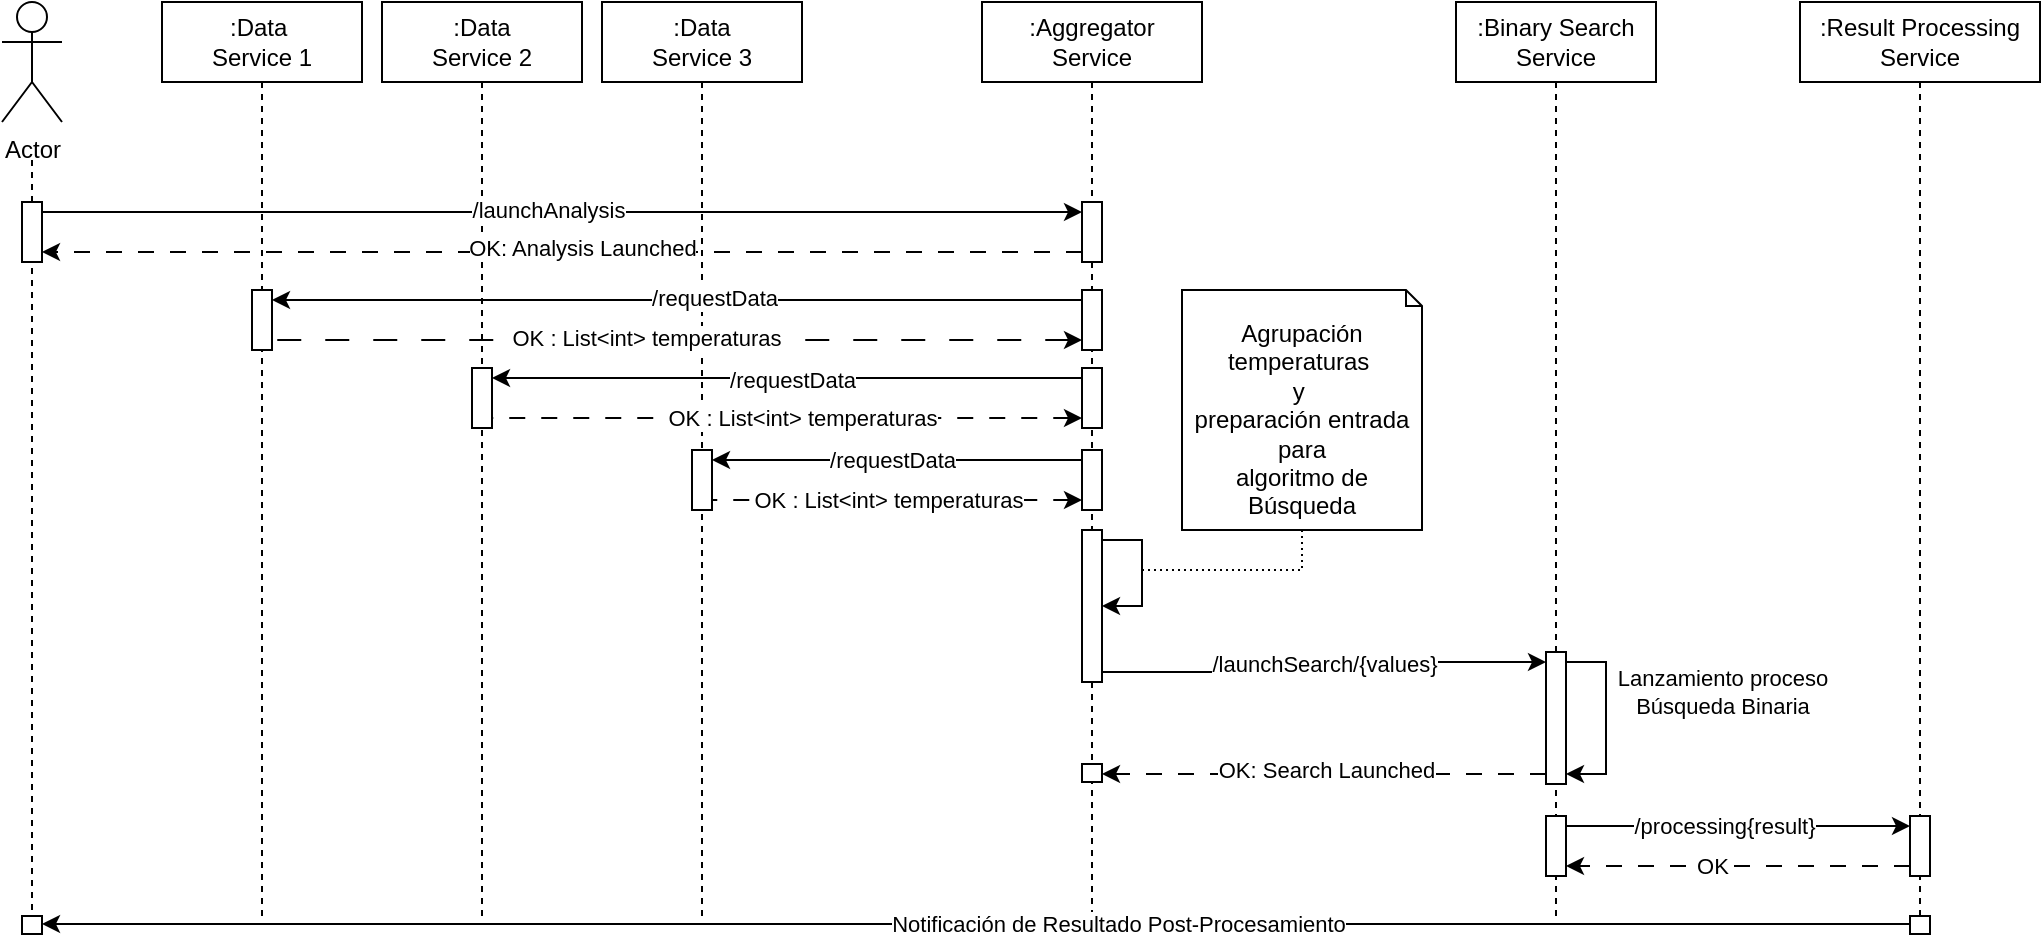 <mxfile version="24.7.10">
  <diagram name="Página-1" id="wN3zh7x_to7Bgk0YpBpk">
    <mxGraphModel dx="1562" dy="530" grid="1" gridSize="10" guides="1" tooltips="1" connect="1" arrows="1" fold="1" page="1" pageScale="1" pageWidth="827" pageHeight="1169" math="0" shadow="0">
      <root>
        <mxCell id="0" />
        <mxCell id="1" parent="0" />
        <mxCell id="2NMCAECLGo8Og_-4-Das-1" value="&lt;div&gt;:Data&amp;nbsp;&lt;/div&gt;&lt;div&gt;Service 1 &lt;br&gt;&lt;/div&gt;" style="shape=umlLifeline;perimeter=lifelinePerimeter;whiteSpace=wrap;html=1;container=1;dropTarget=0;collapsible=0;recursiveResize=0;outlineConnect=0;portConstraint=eastwest;newEdgeStyle={&quot;edgeStyle&quot;:&quot;elbowEdgeStyle&quot;,&quot;elbow&quot;:&quot;vertical&quot;,&quot;curved&quot;:0,&quot;rounded&quot;:0};" parent="1" vertex="1">
          <mxGeometry x="80" y="40" width="100" height="460" as="geometry" />
        </mxCell>
        <mxCell id="2NMCAECLGo8Og_-4-Das-2" value="" style="html=1;points=[[0,0,0,0,5],[0,1,0,0,-5],[1,0,0,0,5],[1,1,0,0,-5]];perimeter=orthogonalPerimeter;outlineConnect=0;targetShapes=umlLifeline;portConstraint=eastwest;newEdgeStyle={&quot;curved&quot;:0,&quot;rounded&quot;:0};" parent="2NMCAECLGo8Og_-4-Das-1" vertex="1">
          <mxGeometry x="45" y="144" width="10" height="30" as="geometry" />
        </mxCell>
        <mxCell id="2NMCAECLGo8Og_-4-Das-3" value="&lt;div&gt;:Data&lt;/div&gt;&lt;div&gt;Service 2&lt;br&gt;&lt;/div&gt;" style="shape=umlLifeline;perimeter=lifelinePerimeter;whiteSpace=wrap;html=1;container=1;dropTarget=0;collapsible=0;recursiveResize=0;outlineConnect=0;portConstraint=eastwest;newEdgeStyle={&quot;edgeStyle&quot;:&quot;elbowEdgeStyle&quot;,&quot;elbow&quot;:&quot;vertical&quot;,&quot;curved&quot;:0,&quot;rounded&quot;:0};" parent="1" vertex="1">
          <mxGeometry x="190" y="40" width="100" height="460" as="geometry" />
        </mxCell>
        <mxCell id="2NMCAECLGo8Og_-4-Das-4" value="" style="html=1;points=[[0,0,0,0,5],[0,1,0,0,-5],[1,0,0,0,5],[1,1,0,0,-5]];perimeter=orthogonalPerimeter;outlineConnect=0;targetShapes=umlLifeline;portConstraint=eastwest;newEdgeStyle={&quot;curved&quot;:0,&quot;rounded&quot;:0};" parent="2NMCAECLGo8Og_-4-Das-3" vertex="1">
          <mxGeometry x="45" y="183" width="10" height="30" as="geometry" />
        </mxCell>
        <mxCell id="2NMCAECLGo8Og_-4-Das-5" value="&lt;div&gt;:Data&lt;/div&gt;&lt;div&gt;Service 3&lt;br&gt;&lt;/div&gt;" style="shape=umlLifeline;perimeter=lifelinePerimeter;whiteSpace=wrap;html=1;container=1;dropTarget=0;collapsible=0;recursiveResize=0;outlineConnect=0;portConstraint=eastwest;newEdgeStyle={&quot;edgeStyle&quot;:&quot;elbowEdgeStyle&quot;,&quot;elbow&quot;:&quot;vertical&quot;,&quot;curved&quot;:0,&quot;rounded&quot;:0};" parent="1" vertex="1">
          <mxGeometry x="300" y="40" width="100" height="460" as="geometry" />
        </mxCell>
        <mxCell id="2NMCAECLGo8Og_-4-Das-6" value="" style="html=1;points=[[0,0,0,0,5],[0,1,0,0,-5],[1,0,0,0,5],[1,1,0,0,-5]];perimeter=orthogonalPerimeter;outlineConnect=0;targetShapes=umlLifeline;portConstraint=eastwest;newEdgeStyle={&quot;curved&quot;:0,&quot;rounded&quot;:0};" parent="2NMCAECLGo8Og_-4-Das-5" vertex="1">
          <mxGeometry x="45" y="224" width="10" height="30" as="geometry" />
        </mxCell>
        <mxCell id="2NMCAECLGo8Og_-4-Das-7" value="&lt;div&gt;:Aggregator&lt;/div&gt;&lt;div&gt;Service&lt;/div&gt;" style="shape=umlLifeline;perimeter=lifelinePerimeter;whiteSpace=wrap;html=1;container=1;dropTarget=0;collapsible=0;recursiveResize=0;outlineConnect=0;portConstraint=eastwest;newEdgeStyle={&quot;edgeStyle&quot;:&quot;elbowEdgeStyle&quot;,&quot;elbow&quot;:&quot;vertical&quot;,&quot;curved&quot;:0,&quot;rounded&quot;:0};" parent="1" vertex="1">
          <mxGeometry x="490" y="40" width="110" height="460" as="geometry" />
        </mxCell>
        <mxCell id="2NMCAECLGo8Og_-4-Das-8" value="" style="html=1;points=[[0,0,0,0,5],[0,1,0,0,-5],[1,0,0,0,5],[1,1,0,0,-5]];perimeter=orthogonalPerimeter;outlineConnect=0;targetShapes=umlLifeline;portConstraint=eastwest;newEdgeStyle={&quot;curved&quot;:0,&quot;rounded&quot;:0};" parent="2NMCAECLGo8Og_-4-Das-7" vertex="1">
          <mxGeometry x="50" y="144" width="10" height="30" as="geometry" />
        </mxCell>
        <mxCell id="2NMCAECLGo8Og_-4-Das-9" value="" style="html=1;points=[[0,0,0,0,5],[0,1,0,0,-5],[1,0,0,0,5],[1,1,0,0,-5]];perimeter=orthogonalPerimeter;outlineConnect=0;targetShapes=umlLifeline;portConstraint=eastwest;newEdgeStyle={&quot;curved&quot;:0,&quot;rounded&quot;:0};" parent="2NMCAECLGo8Og_-4-Das-7" vertex="1">
          <mxGeometry x="50" y="183" width="10" height="30" as="geometry" />
        </mxCell>
        <mxCell id="2NMCAECLGo8Og_-4-Das-10" value="" style="html=1;points=[[0,0,0,0,5],[0,1,0,0,-5],[1,0,0,0,5],[1,1,0,0,-5]];perimeter=orthogonalPerimeter;outlineConnect=0;targetShapes=umlLifeline;portConstraint=eastwest;newEdgeStyle={&quot;curved&quot;:0,&quot;rounded&quot;:0};" parent="2NMCAECLGo8Og_-4-Das-7" vertex="1">
          <mxGeometry x="50" y="224" width="10" height="30" as="geometry" />
        </mxCell>
        <mxCell id="2NMCAECLGo8Og_-4-Das-11" value="" style="html=1;points=[[0,0,0,0,5],[0,1,0,0,-5],[1,0,0,0,5],[1,1,0,0,-5]];perimeter=orthogonalPerimeter;outlineConnect=0;targetShapes=umlLifeline;portConstraint=eastwest;newEdgeStyle={&quot;curved&quot;:0,&quot;rounded&quot;:0};" parent="2NMCAECLGo8Og_-4-Das-7" vertex="1">
          <mxGeometry x="50" y="264" width="10" height="76" as="geometry" />
        </mxCell>
        <mxCell id="2NMCAECLGo8Og_-4-Das-12" style="edgeStyle=orthogonalEdgeStyle;rounded=0;orthogonalLoop=1;jettySize=auto;html=1;curved=0;exitX=1;exitY=0;exitDx=0;exitDy=5;exitPerimeter=0;" parent="2NMCAECLGo8Og_-4-Das-7" source="2NMCAECLGo8Og_-4-Das-11" target="2NMCAECLGo8Og_-4-Das-11" edge="1">
          <mxGeometry relative="1" as="geometry" />
        </mxCell>
        <mxCell id="2NMCAECLGo8Og_-4-Das-13" value="" style="html=1;points=[[0,0,0,0,5],[0,1,0,0,-5],[1,0,0,0,5],[1,1,0,0,-5]];perimeter=orthogonalPerimeter;outlineConnect=0;targetShapes=umlLifeline;portConstraint=eastwest;newEdgeStyle={&quot;curved&quot;:0,&quot;rounded&quot;:0};" parent="2NMCAECLGo8Og_-4-Das-7" vertex="1">
          <mxGeometry x="50" y="381" width="10" height="9" as="geometry" />
        </mxCell>
        <mxCell id="2NMCAECLGo8Og_-4-Das-14" value="" style="html=1;points=[[0,0,0,0,5],[0,1,0,0,-5],[1,0,0,0,5],[1,1,0,0,-5]];perimeter=orthogonalPerimeter;outlineConnect=0;targetShapes=umlLifeline;portConstraint=eastwest;newEdgeStyle={&quot;curved&quot;:0,&quot;rounded&quot;:0};" parent="2NMCAECLGo8Og_-4-Das-7" vertex="1">
          <mxGeometry x="50" y="100" width="10" height="30" as="geometry" />
        </mxCell>
        <mxCell id="2NMCAECLGo8Og_-4-Das-15" value="&lt;div&gt;:Binary Search&lt;br&gt;&lt;/div&gt;&lt;div&gt;Service&lt;/div&gt;" style="shape=umlLifeline;perimeter=lifelinePerimeter;whiteSpace=wrap;html=1;container=1;dropTarget=0;collapsible=0;recursiveResize=0;outlineConnect=0;portConstraint=eastwest;newEdgeStyle={&quot;edgeStyle&quot;:&quot;elbowEdgeStyle&quot;,&quot;elbow&quot;:&quot;vertical&quot;,&quot;curved&quot;:0,&quot;rounded&quot;:0};" parent="1" vertex="1">
          <mxGeometry x="727" y="40" width="100" height="460" as="geometry" />
        </mxCell>
        <mxCell id="2NMCAECLGo8Og_-4-Das-16" value="" style="html=1;points=[[0,0,0,0,5],[0,1,0,0,-5],[1,0,0,0,5],[1,1,0,0,-5]];perimeter=orthogonalPerimeter;outlineConnect=0;targetShapes=umlLifeline;portConstraint=eastwest;newEdgeStyle={&quot;curved&quot;:0,&quot;rounded&quot;:0};" parent="2NMCAECLGo8Og_-4-Das-15" vertex="1">
          <mxGeometry x="45" y="325" width="10" height="66" as="geometry" />
        </mxCell>
        <mxCell id="2NMCAECLGo8Og_-4-Das-17" style="edgeStyle=orthogonalEdgeStyle;rounded=0;orthogonalLoop=1;jettySize=auto;html=1;curved=0;exitX=1;exitY=0;exitDx=0;exitDy=5;exitPerimeter=0;entryX=1;entryY=1;entryDx=0;entryDy=-5;entryPerimeter=0;" parent="2NMCAECLGo8Og_-4-Das-15" source="2NMCAECLGo8Og_-4-Das-16" target="2NMCAECLGo8Og_-4-Das-16" edge="1">
          <mxGeometry relative="1" as="geometry" />
        </mxCell>
        <mxCell id="2NMCAECLGo8Og_-4-Das-18" value="&lt;div&gt;Lanzamiento proceso&lt;/div&gt;&lt;div&gt;Búsqueda Binaria&lt;br&gt;&lt;/div&gt;" style="edgeLabel;html=1;align=center;verticalAlign=middle;resizable=0;points=[];" parent="2NMCAECLGo8Og_-4-Das-17" vertex="1" connectable="0">
          <mxGeometry x="-0.144" y="-2" relative="1" as="geometry">
            <mxPoint x="60" y="-6" as="offset" />
          </mxGeometry>
        </mxCell>
        <mxCell id="2NMCAECLGo8Og_-4-Das-20" value="" style="html=1;points=[[0,0,0,0,5],[0,1,0,0,-5],[1,0,0,0,5],[1,1,0,0,-5]];perimeter=orthogonalPerimeter;outlineConnect=0;targetShapes=umlLifeline;portConstraint=eastwest;newEdgeStyle={&quot;curved&quot;:0,&quot;rounded&quot;:0};" parent="2NMCAECLGo8Og_-4-Das-15" vertex="1">
          <mxGeometry x="45" y="407" width="10" height="30" as="geometry" />
        </mxCell>
        <mxCell id="2NMCAECLGo8Og_-4-Das-22" value=":Result Processing&lt;div&gt;Service&lt;/div&gt;" style="shape=umlLifeline;perimeter=lifelinePerimeter;whiteSpace=wrap;html=1;container=1;dropTarget=0;collapsible=0;recursiveResize=0;outlineConnect=0;portConstraint=eastwest;newEdgeStyle={&quot;edgeStyle&quot;:&quot;elbowEdgeStyle&quot;,&quot;elbow&quot;:&quot;vertical&quot;,&quot;curved&quot;:0,&quot;rounded&quot;:0};" parent="1" vertex="1">
          <mxGeometry x="899" y="40" width="120" height="460" as="geometry" />
        </mxCell>
        <mxCell id="2NMCAECLGo8Og_-4-Das-23" value="" style="html=1;points=[[0,0,0,0,5],[0,1,0,0,-5],[1,0,0,0,5],[1,1,0,0,-5]];perimeter=orthogonalPerimeter;outlineConnect=0;targetShapes=umlLifeline;portConstraint=eastwest;newEdgeStyle={&quot;curved&quot;:0,&quot;rounded&quot;:0};" parent="2NMCAECLGo8Og_-4-Das-22" vertex="1">
          <mxGeometry x="55" y="407" width="10" height="30" as="geometry" />
        </mxCell>
        <mxCell id="2NMCAECLGo8Og_-4-Das-24" value="" style="html=1;points=[[0,0,0,0,5],[0,1,0,0,-5],[1,0,0,0,5],[1,1,0,0,-5]];perimeter=orthogonalPerimeter;outlineConnect=0;targetShapes=umlLifeline;portConstraint=eastwest;newEdgeStyle={&quot;curved&quot;:0,&quot;rounded&quot;:0};" parent="2NMCAECLGo8Og_-4-Das-22" vertex="1">
          <mxGeometry x="55" y="457" width="10" height="9" as="geometry" />
        </mxCell>
        <mxCell id="2NMCAECLGo8Og_-4-Das-25" style="edgeStyle=orthogonalEdgeStyle;rounded=0;orthogonalLoop=1;jettySize=auto;html=1;curved=0;exitX=1;exitY=0;exitDx=0;exitDy=5;exitPerimeter=0;entryX=0;entryY=0;entryDx=0;entryDy=5;entryPerimeter=0;startArrow=classic;startFill=1;endArrow=none;endFill=0;" parent="1" source="2NMCAECLGo8Og_-4-Das-2" target="2NMCAECLGo8Og_-4-Das-8" edge="1">
          <mxGeometry relative="1" as="geometry" />
        </mxCell>
        <mxCell id="2NMCAECLGo8Og_-4-Das-26" value="/requestData" style="edgeLabel;html=1;align=center;verticalAlign=middle;resizable=0;points=[];" parent="2NMCAECLGo8Og_-4-Das-25" vertex="1" connectable="0">
          <mxGeometry x="0.091" y="1" relative="1" as="geometry">
            <mxPoint as="offset" />
          </mxGeometry>
        </mxCell>
        <mxCell id="2NMCAECLGo8Og_-4-Das-27" style="edgeStyle=orthogonalEdgeStyle;rounded=0;orthogonalLoop=1;jettySize=auto;html=1;curved=0;exitX=0;exitY=1;exitDx=0;exitDy=-5;exitPerimeter=0;entryX=1;entryY=1;entryDx=0;entryDy=-5;entryPerimeter=0;dashed=1;dashPattern=12 12;startArrow=classic;startFill=1;endArrow=none;endFill=0;" parent="1" source="2NMCAECLGo8Og_-4-Das-8" target="2NMCAECLGo8Og_-4-Das-2" edge="1">
          <mxGeometry relative="1" as="geometry" />
        </mxCell>
        <mxCell id="2NMCAECLGo8Og_-4-Das-28" value="OK : List&amp;lt;int&amp;gt; temperaturas" style="edgeLabel;html=1;align=center;verticalAlign=middle;resizable=0;points=[];" parent="2NMCAECLGo8Og_-4-Das-27" vertex="1" connectable="0">
          <mxGeometry x="0.079" y="-1" relative="1" as="geometry">
            <mxPoint as="offset" />
          </mxGeometry>
        </mxCell>
        <mxCell id="2NMCAECLGo8Og_-4-Das-29" style="edgeStyle=orthogonalEdgeStyle;rounded=0;orthogonalLoop=1;jettySize=auto;html=1;curved=0;exitX=1;exitY=0;exitDx=0;exitDy=5;exitPerimeter=0;entryX=0;entryY=0;entryDx=0;entryDy=5;entryPerimeter=0;startArrow=classic;startFill=1;endArrow=none;endFill=0;" parent="1" source="2NMCAECLGo8Og_-4-Das-4" target="2NMCAECLGo8Og_-4-Das-9" edge="1">
          <mxGeometry relative="1" as="geometry" />
        </mxCell>
        <mxCell id="2NMCAECLGo8Og_-4-Das-30" value="/requestData" style="edgeLabel;html=1;align=center;verticalAlign=middle;resizable=0;points=[];" parent="2NMCAECLGo8Og_-4-Das-29" vertex="1" connectable="0">
          <mxGeometry x="0.012" y="-1" relative="1" as="geometry">
            <mxPoint as="offset" />
          </mxGeometry>
        </mxCell>
        <mxCell id="2NMCAECLGo8Og_-4-Das-31" style="edgeStyle=orthogonalEdgeStyle;rounded=0;orthogonalLoop=1;jettySize=auto;html=1;curved=0;exitX=0;exitY=1;exitDx=0;exitDy=-5;exitPerimeter=0;entryX=1;entryY=1;entryDx=0;entryDy=-5;entryPerimeter=0;dashed=1;dashPattern=8 8;startArrow=classic;startFill=1;endArrow=none;endFill=0;" parent="1" source="2NMCAECLGo8Og_-4-Das-9" target="2NMCAECLGo8Og_-4-Das-4" edge="1">
          <mxGeometry relative="1" as="geometry" />
        </mxCell>
        <mxCell id="2NMCAECLGo8Og_-4-Das-32" value="OK : List&amp;lt;int&amp;gt; temperaturas" style="edgeLabel;html=1;align=center;verticalAlign=middle;resizable=0;points=[];" parent="2NMCAECLGo8Og_-4-Das-31" vertex="1" connectable="0">
          <mxGeometry x="-0.051" relative="1" as="geometry">
            <mxPoint as="offset" />
          </mxGeometry>
        </mxCell>
        <mxCell id="2NMCAECLGo8Og_-4-Das-33" style="edgeStyle=orthogonalEdgeStyle;rounded=0;orthogonalLoop=1;jettySize=auto;html=1;curved=0;exitX=1;exitY=0;exitDx=0;exitDy=5;exitPerimeter=0;entryX=0;entryY=0;entryDx=0;entryDy=5;entryPerimeter=0;startArrow=classic;startFill=1;endArrow=none;endFill=0;" parent="1" source="2NMCAECLGo8Og_-4-Das-6" target="2NMCAECLGo8Og_-4-Das-10" edge="1">
          <mxGeometry relative="1" as="geometry" />
        </mxCell>
        <mxCell id="2NMCAECLGo8Og_-4-Das-34" value="/requestData" style="edgeLabel;html=1;align=center;verticalAlign=middle;resizable=0;points=[];" parent="2NMCAECLGo8Og_-4-Das-33" vertex="1" connectable="0">
          <mxGeometry x="-0.027" y="-1" relative="1" as="geometry">
            <mxPoint y="-1" as="offset" />
          </mxGeometry>
        </mxCell>
        <mxCell id="2NMCAECLGo8Og_-4-Das-35" style="edgeStyle=orthogonalEdgeStyle;rounded=0;orthogonalLoop=1;jettySize=auto;html=1;curved=0;exitX=0;exitY=1;exitDx=0;exitDy=-5;exitPerimeter=0;entryX=1;entryY=1;entryDx=0;entryDy=-5;entryPerimeter=0;dashed=1;dashPattern=8 8;startArrow=classic;startFill=1;endArrow=none;endFill=0;" parent="1" source="2NMCAECLGo8Og_-4-Das-10" target="2NMCAECLGo8Og_-4-Das-6" edge="1">
          <mxGeometry relative="1" as="geometry" />
        </mxCell>
        <mxCell id="2NMCAECLGo8Og_-4-Das-36" value="OK : List&amp;lt;int&amp;gt; temperaturas" style="edgeLabel;html=1;align=center;verticalAlign=middle;resizable=0;points=[];" parent="2NMCAECLGo8Og_-4-Das-35" vertex="1" connectable="0">
          <mxGeometry x="-0.056" relative="1" as="geometry">
            <mxPoint x="-10" as="offset" />
          </mxGeometry>
        </mxCell>
        <mxCell id="2NMCAECLGo8Og_-4-Das-37" style="edgeStyle=orthogonalEdgeStyle;rounded=0;orthogonalLoop=1;jettySize=auto;html=1;curved=0;exitX=1;exitY=1;exitDx=0;exitDy=-5;exitPerimeter=0;entryX=0;entryY=0;entryDx=0;entryDy=5;entryPerimeter=0;" parent="1" source="2NMCAECLGo8Og_-4-Das-11" target="2NMCAECLGo8Og_-4-Das-16" edge="1">
          <mxGeometry relative="1" as="geometry" />
        </mxCell>
        <mxCell id="2NMCAECLGo8Og_-4-Das-38" value="/launchSearch/{values}" style="edgeLabel;html=1;align=center;verticalAlign=middle;resizable=0;points=[];" parent="2NMCAECLGo8Og_-4-Das-37" vertex="1" connectable="0">
          <mxGeometry x="0.064" relative="1" as="geometry">
            <mxPoint x="-5" y="1" as="offset" />
          </mxGeometry>
        </mxCell>
        <mxCell id="2NMCAECLGo8Og_-4-Das-39" style="edgeStyle=orthogonalEdgeStyle;rounded=0;orthogonalLoop=1;jettySize=auto;html=1;curved=0;exitX=1;exitY=0;exitDx=0;exitDy=5;exitPerimeter=0;entryX=0;entryY=0;entryDx=0;entryDy=5;entryPerimeter=0;" parent="1" source="2NMCAECLGo8Og_-4-Das-20" target="2NMCAECLGo8Og_-4-Das-23" edge="1">
          <mxGeometry relative="1" as="geometry" />
        </mxCell>
        <mxCell id="2NMCAECLGo8Og_-4-Das-40" value="/processing{result}" style="edgeLabel;html=1;align=center;verticalAlign=middle;resizable=0;points=[];" parent="2NMCAECLGo8Og_-4-Das-39" vertex="1" connectable="0">
          <mxGeometry x="0.124" y="2" relative="1" as="geometry">
            <mxPoint x="-18" y="2" as="offset" />
          </mxGeometry>
        </mxCell>
        <mxCell id="2NMCAECLGo8Og_-4-Das-41" style="edgeStyle=orthogonalEdgeStyle;rounded=0;orthogonalLoop=1;jettySize=auto;html=1;curved=0;exitX=0;exitY=1;exitDx=0;exitDy=-5;exitPerimeter=0;entryX=1;entryY=1;entryDx=0;entryDy=-5;entryPerimeter=0;dashed=1;dashPattern=8 8;" parent="1" source="2NMCAECLGo8Og_-4-Das-23" target="2NMCAECLGo8Og_-4-Das-20" edge="1">
          <mxGeometry relative="1" as="geometry" />
        </mxCell>
        <mxCell id="2NMCAECLGo8Og_-4-Das-42" value="OK" style="edgeLabel;html=1;align=center;verticalAlign=middle;resizable=0;points=[];" parent="2NMCAECLGo8Og_-4-Das-41" vertex="1" connectable="0">
          <mxGeometry x="-0.06" y="1" relative="1" as="geometry">
            <mxPoint x="-18" y="-1" as="offset" />
          </mxGeometry>
        </mxCell>
        <mxCell id="2NMCAECLGo8Og_-4-Das-43" style="edgeStyle=orthogonalEdgeStyle;rounded=0;orthogonalLoop=1;jettySize=auto;html=1;exitX=0.5;exitY=1;exitDx=0;exitDy=0;exitPerimeter=0;endArrow=none;endFill=0;dashed=1;dashPattern=1 2;" parent="1" source="2NMCAECLGo8Og_-4-Das-44" edge="1">
          <mxGeometry relative="1" as="geometry">
            <mxPoint x="570" y="324" as="targetPoint" />
          </mxGeometry>
        </mxCell>
        <mxCell id="2NMCAECLGo8Og_-4-Das-44" value="&lt;div&gt;Agrupación temperaturas&amp;nbsp;&lt;/div&gt;&lt;div&gt;y&amp;nbsp;&lt;/div&gt;&lt;div&gt;preparación entrada &lt;br&gt;&lt;/div&gt;&lt;div&gt;para&lt;/div&gt;algoritmo de Búsqueda" style="shape=note2;boundedLbl=1;whiteSpace=wrap;html=1;size=8;verticalAlign=top;align=center;" parent="1" vertex="1">
          <mxGeometry x="590" y="184" width="120" height="120" as="geometry" />
        </mxCell>
        <mxCell id="2NMCAECLGo8Og_-4-Das-45" value="Actor" style="shape=umlActor;verticalLabelPosition=bottom;verticalAlign=top;html=1;" parent="1" vertex="1">
          <mxGeometry y="40" width="30" height="60" as="geometry" />
        </mxCell>
        <mxCell id="2NMCAECLGo8Og_-4-Das-46" style="edgeStyle=orthogonalEdgeStyle;rounded=0;orthogonalLoop=1;jettySize=auto;html=1;curved=0;exitX=1;exitY=0;exitDx=0;exitDy=5;exitPerimeter=0;entryX=0;entryY=0;entryDx=0;entryDy=5;entryPerimeter=0;" parent="1" source="2NMCAECLGo8Og_-4-Das-65" target="2NMCAECLGo8Og_-4-Das-14" edge="1">
          <mxGeometry relative="1" as="geometry" />
        </mxCell>
        <mxCell id="2NMCAECLGo8Og_-4-Das-47" value="/launchAnalysis" style="edgeLabel;html=1;align=center;verticalAlign=middle;resizable=0;points=[];" parent="2NMCAECLGo8Og_-4-Das-46" vertex="1" connectable="0">
          <mxGeometry x="-0.029" y="1" relative="1" as="geometry">
            <mxPoint as="offset" />
          </mxGeometry>
        </mxCell>
        <mxCell id="2NMCAECLGo8Og_-4-Das-48" style="edgeStyle=orthogonalEdgeStyle;rounded=0;orthogonalLoop=1;jettySize=auto;html=1;curved=0;exitX=0;exitY=1;exitDx=0;exitDy=-5;exitPerimeter=0;entryX=1;entryY=1;entryDx=0;entryDy=-5;entryPerimeter=0;dashed=1;dashPattern=8 8;" parent="1" source="2NMCAECLGo8Og_-4-Das-14" target="2NMCAECLGo8Og_-4-Das-65" edge="1">
          <mxGeometry relative="1" as="geometry" />
        </mxCell>
        <mxCell id="2NMCAECLGo8Og_-4-Das-49" value="OK: Analysis Launched" style="edgeLabel;html=1;align=center;verticalAlign=middle;resizable=0;points=[];" parent="2NMCAECLGo8Og_-4-Das-48" vertex="1" connectable="0">
          <mxGeometry x="-0.038" y="-2" relative="1" as="geometry">
            <mxPoint as="offset" />
          </mxGeometry>
        </mxCell>
        <mxCell id="2NMCAECLGo8Og_-4-Das-55" style="edgeStyle=orthogonalEdgeStyle;rounded=0;orthogonalLoop=1;jettySize=auto;html=1;curved=0;exitX=0;exitY=1;exitDx=0;exitDy=-5;exitPerimeter=0;entryX=1;entryY=0;entryDx=0;entryDy=5;entryPerimeter=0;dashed=1;dashPattern=8 8;" parent="1" source="2NMCAECLGo8Og_-4-Das-16" target="2NMCAECLGo8Og_-4-Das-13" edge="1">
          <mxGeometry relative="1" as="geometry" />
        </mxCell>
        <mxCell id="2NMCAECLGo8Og_-4-Das-56" value="OK: Search Launched" style="edgeLabel;html=1;align=center;verticalAlign=middle;resizable=0;points=[];" parent="2NMCAECLGo8Og_-4-Das-55" vertex="1" connectable="0">
          <mxGeometry x="-0.008" y="-2" relative="1" as="geometry">
            <mxPoint as="offset" />
          </mxGeometry>
        </mxCell>
        <mxCell id="2NMCAECLGo8Og_-4-Das-61" value="" style="edgeStyle=orthogonalEdgeStyle;rounded=0;orthogonalLoop=1;jettySize=auto;html=1;exitX=0.5;exitY=0.5;exitDx=0;exitDy=0;exitPerimeter=0;dashed=1;endArrow=none;endFill=0;" parent="1" target="2NMCAECLGo8Og_-4-Das-62" edge="1">
          <mxGeometry relative="1" as="geometry">
            <mxPoint x="15" y="680" as="targetPoint" />
            <mxPoint x="15" y="119" as="sourcePoint" />
            <Array as="points">
              <mxPoint x="15" y="500" />
              <mxPoint x="15" y="500" />
            </Array>
          </mxGeometry>
        </mxCell>
        <mxCell id="2NMCAECLGo8Og_-4-Das-62" value="" style="html=1;points=[[0,0,0,0,5],[0,1,0,0,-5],[1,0,0,0,5],[1,1,0,0,-5]];perimeter=orthogonalPerimeter;outlineConnect=0;targetShapes=umlLifeline;portConstraint=eastwest;newEdgeStyle={&quot;curved&quot;:0,&quot;rounded&quot;:0};" parent="1" vertex="1">
          <mxGeometry x="10" y="497" width="10" height="9" as="geometry" />
        </mxCell>
        <mxCell id="2NMCAECLGo8Og_-4-Das-63" style="edgeStyle=orthogonalEdgeStyle;rounded=0;orthogonalLoop=1;jettySize=auto;html=1;curved=0;exitX=0;exitY=1;exitDx=0;exitDy=-5;exitPerimeter=0;entryX=1;entryY=1;entryDx=0;entryDy=-5;entryPerimeter=0;" parent="1" source="2NMCAECLGo8Og_-4-Das-24" target="2NMCAECLGo8Og_-4-Das-62" edge="1">
          <mxGeometry relative="1" as="geometry" />
        </mxCell>
        <mxCell id="2NMCAECLGo8Og_-4-Das-64" value="Notificación de Resultado Post-Procesamiento" style="edgeLabel;html=1;align=center;verticalAlign=middle;resizable=0;points=[];" parent="2NMCAECLGo8Og_-4-Das-63" vertex="1" connectable="0">
          <mxGeometry x="-0.152" relative="1" as="geometry">
            <mxPoint as="offset" />
          </mxGeometry>
        </mxCell>
        <mxCell id="2NMCAECLGo8Og_-4-Das-65" value="" style="html=1;points=[[0,0,0,0,5],[0,1,0,0,-5],[1,0,0,0,5],[1,1,0,0,-5]];perimeter=orthogonalPerimeter;outlineConnect=0;targetShapes=umlLifeline;portConstraint=eastwest;newEdgeStyle={&quot;curved&quot;:0,&quot;rounded&quot;:0};" parent="1" vertex="1">
          <mxGeometry x="10" y="140" width="10" height="30" as="geometry" />
        </mxCell>
      </root>
    </mxGraphModel>
  </diagram>
</mxfile>
